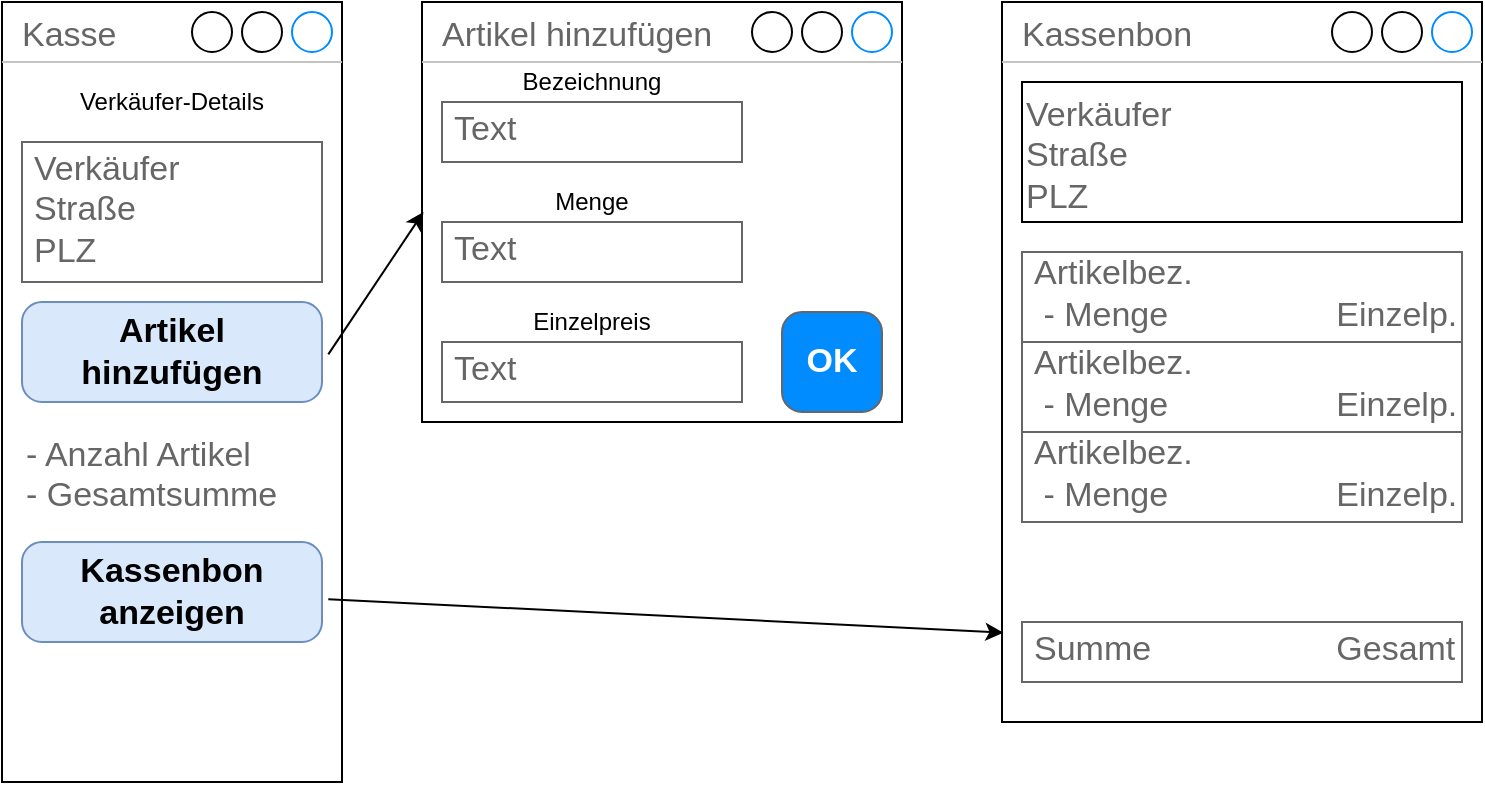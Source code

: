 <mxfile version="15.1.3" type="device"><diagram id="PD1Mp-ZD78NEUlVrRfqC" name="Seite-1"><mxGraphModel dx="1024" dy="584" grid="1" gridSize="10" guides="1" tooltips="1" connect="1" arrows="1" fold="1" page="1" pageScale="1" pageWidth="827" pageHeight="1169" math="0" shadow="0"><root><mxCell id="0"/><mxCell id="1" parent="0"/><mxCell id="GxHzOxf4KYGq6TxI8K2Y-2" value="Kasse" style="strokeWidth=1;shadow=0;dashed=0;align=center;html=1;shape=mxgraph.mockup.containers.window;align=left;verticalAlign=top;spacingLeft=8;strokeColor2=#008cff;strokeColor3=#c4c4c4;fontColor=#666666;mainText=;fontSize=17;labelBackgroundColor=none;" vertex="1" parent="1"><mxGeometry x="40" y="80" width="170" height="390" as="geometry"/></mxCell><mxCell id="GxHzOxf4KYGq6TxI8K2Y-10" value="Verkäufer&lt;br&gt;Straße&lt;br&gt;PLZ" style="strokeWidth=1;shadow=0;dashed=0;align=center;html=1;shape=mxgraph.mockup.text.textBox;fontColor=#666666;align=left;fontSize=17;spacingLeft=4;spacingTop=-3;strokeColor=#666666;mainText=;verticalAlign=top;" vertex="1" parent="1"><mxGeometry x="50" y="150" width="150" height="70" as="geometry"/></mxCell><mxCell id="GxHzOxf4KYGq6TxI8K2Y-11" value="Verkäufer-Details" style="text;html=1;strokeColor=none;fillColor=none;align=center;verticalAlign=middle;whiteSpace=wrap;rounded=0;" vertex="1" parent="1"><mxGeometry x="50" y="120" width="150" height="20" as="geometry"/></mxCell><mxCell id="GxHzOxf4KYGq6TxI8K2Y-12" value="Artikel hinzufügen" style="strokeWidth=1;shadow=0;dashed=0;align=center;html=1;shape=mxgraph.mockup.buttons.button;mainText=;buttonStyle=round;fontSize=17;fontStyle=1;whiteSpace=wrap;fillColor=#dae8fc;strokeColor=#6c8ebf;" vertex="1" parent="1"><mxGeometry x="50" y="230" width="150" height="50" as="geometry"/></mxCell><mxCell id="GxHzOxf4KYGq6TxI8K2Y-13" value="Kassenbon anzeigen" style="strokeWidth=1;shadow=0;dashed=0;align=center;html=1;shape=mxgraph.mockup.buttons.button;strokeColor=#6c8ebf;mainText=;buttonStyle=round;fontSize=17;fontStyle=1;fillColor=#dae8fc;whiteSpace=wrap;" vertex="1" parent="1"><mxGeometry x="50" y="350" width="150" height="50" as="geometry"/></mxCell><mxCell id="GxHzOxf4KYGq6TxI8K2Y-14" value="- Anzahl Artikel&lt;br&gt;- Gesamtsumme" style="strokeWidth=1;shadow=0;dashed=0;align=center;html=1;shape=mxgraph.mockup.text.bulletedList;textColor=#666666;mainText=,,,,;textSize=17;bulletStyle=none;strokeColor=none;fillColor=none;align=left;verticalAlign=top;fontSize=17;fontColor=#666666;" vertex="1" parent="1"><mxGeometry x="50" y="290" width="150" height="50" as="geometry"/></mxCell><mxCell id="GxHzOxf4KYGq6TxI8K2Y-19" value="Artikel hinzufügen" style="strokeWidth=1;shadow=0;dashed=0;align=center;html=1;shape=mxgraph.mockup.containers.window;align=left;verticalAlign=top;spacingLeft=8;strokeColor2=#008cff;strokeColor3=#c4c4c4;fontColor=#666666;mainText=;fontSize=17;labelBackgroundColor=none;" vertex="1" parent="1"><mxGeometry x="250" y="80" width="240" height="210" as="geometry"/></mxCell><mxCell id="GxHzOxf4KYGq6TxI8K2Y-20" value="Text" style="strokeWidth=1;shadow=0;dashed=0;align=center;html=1;shape=mxgraph.mockup.text.textBox;fontColor=#666666;align=left;fontSize=17;spacingLeft=4;spacingTop=-3;strokeColor=#666666;mainText=" vertex="1" parent="1"><mxGeometry x="260" y="130" width="150" height="30" as="geometry"/></mxCell><mxCell id="GxHzOxf4KYGq6TxI8K2Y-21" value="Text" style="strokeWidth=1;shadow=0;dashed=0;align=center;html=1;shape=mxgraph.mockup.text.textBox;fontColor=#666666;align=left;fontSize=17;spacingLeft=4;spacingTop=-3;strokeColor=#666666;mainText=" vertex="1" parent="1"><mxGeometry x="260" y="190" width="150" height="30" as="geometry"/></mxCell><mxCell id="GxHzOxf4KYGq6TxI8K2Y-22" value="Text" style="strokeWidth=1;shadow=0;dashed=0;align=center;html=1;shape=mxgraph.mockup.text.textBox;fontColor=#666666;align=left;fontSize=17;spacingLeft=4;spacingTop=-3;strokeColor=#666666;mainText=" vertex="1" parent="1"><mxGeometry x="260" y="250" width="150" height="30" as="geometry"/></mxCell><mxCell id="GxHzOxf4KYGq6TxI8K2Y-23" value="Bezeichnung" style="text;html=1;strokeColor=none;fillColor=none;align=center;verticalAlign=middle;whiteSpace=wrap;rounded=0;" vertex="1" parent="1"><mxGeometry x="260" y="110" width="150" height="20" as="geometry"/></mxCell><mxCell id="GxHzOxf4KYGq6TxI8K2Y-24" value="Menge" style="text;html=1;strokeColor=none;fillColor=none;align=center;verticalAlign=middle;whiteSpace=wrap;rounded=0;" vertex="1" parent="1"><mxGeometry x="260" y="170" width="150" height="20" as="geometry"/></mxCell><mxCell id="GxHzOxf4KYGq6TxI8K2Y-25" value="Einzelpreis" style="text;html=1;strokeColor=none;fillColor=none;align=center;verticalAlign=middle;whiteSpace=wrap;rounded=0;" vertex="1" parent="1"><mxGeometry x="260" y="230" width="150" height="20" as="geometry"/></mxCell><mxCell id="GxHzOxf4KYGq6TxI8K2Y-26" value="Kassenbon" style="strokeWidth=1;shadow=0;dashed=0;align=center;html=1;shape=mxgraph.mockup.containers.window;align=left;verticalAlign=top;spacingLeft=8;strokeColor2=#008cff;strokeColor3=#c4c4c4;fontColor=#666666;mainText=;fontSize=17;labelBackgroundColor=none;" vertex="1" parent="1"><mxGeometry x="540" y="80" width="240" height="360" as="geometry"/></mxCell><mxCell id="GxHzOxf4KYGq6TxI8K2Y-27" value="Verkäufer&lt;br&gt;Straße&lt;br&gt;PLZ" style="strokeWidth=1;shadow=0;dashed=0;align=center;html=1;shape=mxgraph.mockup.text.bulletedList;textColor=#666666;mainText=,,,,;textSize=17;bulletStyle=none;fillColor=none;align=left;verticalAlign=top;fontSize=17;fontColor=#666666;" vertex="1" parent="1"><mxGeometry x="550" y="120" width="220" height="70" as="geometry"/></mxCell><mxCell id="GxHzOxf4KYGq6TxI8K2Y-28" value="Artikelbez.&lt;br&gt;&amp;nbsp;- Menge&lt;span style=&quot;white-space: pre&quot;&gt;&#9;&lt;/span&gt;&lt;span style=&quot;white-space: pre&quot;&gt;&#9;&lt;/span&gt;&lt;span style=&quot;white-space: pre&quot;&gt;&#9;&lt;/span&gt;Einzelp." style="strokeWidth=1;shadow=0;dashed=0;align=center;html=1;shape=mxgraph.mockup.text.textBox;fontColor=#666666;align=left;fontSize=17;spacingLeft=4;spacingTop=-3;strokeColor=#666666;mainText=" vertex="1" parent="1"><mxGeometry x="550" y="205" width="220" height="45" as="geometry"/></mxCell><mxCell id="GxHzOxf4KYGq6TxI8K2Y-29" value="Artikelbez.&lt;br&gt;&amp;nbsp;- Menge&lt;span style=&quot;white-space: pre&quot;&gt;&#9;&lt;/span&gt;&lt;span style=&quot;white-space: pre&quot;&gt;&#9;&lt;/span&gt;&lt;span style=&quot;white-space: pre&quot;&gt;&#9;&lt;/span&gt;Einzelp." style="strokeWidth=1;shadow=0;dashed=0;align=center;html=1;shape=mxgraph.mockup.text.textBox;fontColor=#666666;align=left;fontSize=17;spacingLeft=4;spacingTop=-3;strokeColor=#666666;mainText=" vertex="1" parent="1"><mxGeometry x="550" y="250" width="220" height="45" as="geometry"/></mxCell><mxCell id="GxHzOxf4KYGq6TxI8K2Y-30" value="Artikelbez.&lt;br&gt;&amp;nbsp;- Menge&lt;span style=&quot;white-space: pre&quot;&gt;&#9;&lt;/span&gt;&lt;span style=&quot;white-space: pre&quot;&gt;&#9;&lt;/span&gt;&lt;span style=&quot;white-space: pre&quot;&gt;&#9;&lt;/span&gt;Einzelp." style="strokeWidth=1;shadow=0;dashed=0;align=center;html=1;shape=mxgraph.mockup.text.textBox;fontColor=#666666;align=left;fontSize=17;spacingLeft=4;spacingTop=-3;strokeColor=#666666;mainText=" vertex="1" parent="1"><mxGeometry x="550" y="295" width="220" height="45" as="geometry"/></mxCell><mxCell id="GxHzOxf4KYGq6TxI8K2Y-31" value="Summe&lt;span style=&quot;white-space: pre&quot;&gt;&#9;&lt;/span&gt;&lt;span style=&quot;white-space: pre&quot;&gt;&#9;&lt;/span&gt;&lt;span style=&quot;white-space: pre&quot;&gt;&#9;&lt;/span&gt;Gesamt" style="strokeWidth=1;shadow=0;dashed=0;align=center;html=1;shape=mxgraph.mockup.text.textBox;fontColor=#666666;align=left;fontSize=17;spacingLeft=4;spacingTop=-3;strokeColor=#666666;mainText=" vertex="1" parent="1"><mxGeometry x="550" y="390" width="220" height="30" as="geometry"/></mxCell><mxCell id="GxHzOxf4KYGq6TxI8K2Y-32" value="" style="endArrow=classic;html=1;exitX=1.021;exitY=0.572;exitDx=0;exitDy=0;exitPerimeter=0;entryX=0.003;entryY=0.876;entryDx=0;entryDy=0;entryPerimeter=0;" edge="1" parent="1" source="GxHzOxf4KYGq6TxI8K2Y-13" target="GxHzOxf4KYGq6TxI8K2Y-26"><mxGeometry width="50" height="50" relative="1" as="geometry"><mxPoint x="390" y="600" as="sourcePoint"/><mxPoint x="440" y="550" as="targetPoint"/></mxGeometry></mxCell><mxCell id="GxHzOxf4KYGq6TxI8K2Y-33" value="" style="endArrow=classic;html=1;exitX=1.021;exitY=0.524;exitDx=0;exitDy=0;exitPerimeter=0;entryX=0.003;entryY=0.5;entryDx=0;entryDy=0;entryPerimeter=0;" edge="1" parent="1" source="GxHzOxf4KYGq6TxI8K2Y-12" target="GxHzOxf4KYGq6TxI8K2Y-19"><mxGeometry width="50" height="50" relative="1" as="geometry"><mxPoint x="390" y="400" as="sourcePoint"/><mxPoint x="440" y="350" as="targetPoint"/></mxGeometry></mxCell><mxCell id="GxHzOxf4KYGq6TxI8K2Y-34" value="OK" style="strokeWidth=1;shadow=0;dashed=0;align=center;html=1;shape=mxgraph.mockup.buttons.button;strokeColor=#666666;fontColor=#ffffff;mainText=;buttonStyle=round;fontSize=17;fontStyle=1;fillColor=#008cff;whiteSpace=wrap;" vertex="1" parent="1"><mxGeometry x="430" y="235" width="50" height="50" as="geometry"/></mxCell></root></mxGraphModel></diagram></mxfile>